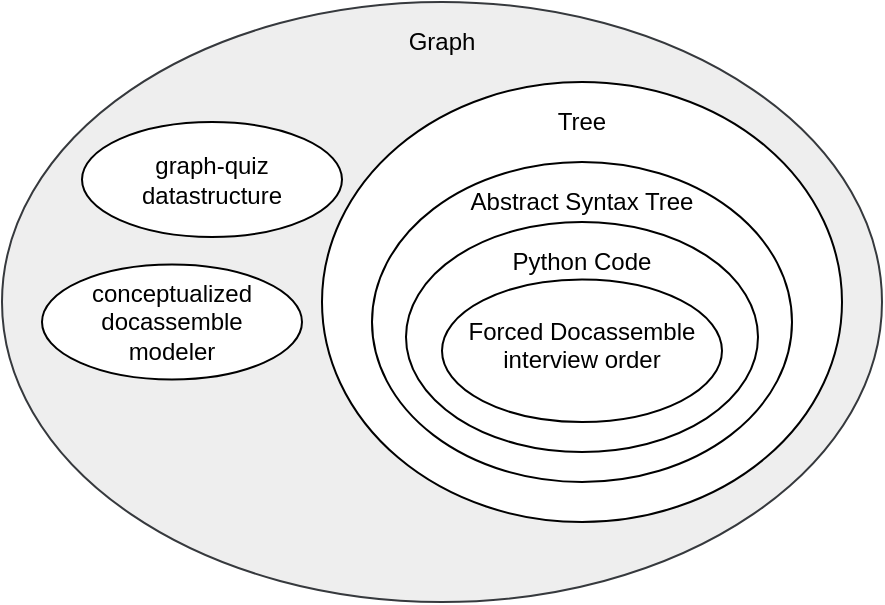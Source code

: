 <mxfile version="18.0.0" type="device"><diagram id="qWw1wsVMDYEay3MIvqTu" name="Page-1"><mxGraphModel dx="1422" dy="752" grid="1" gridSize="10" guides="1" tooltips="1" connect="1" arrows="1" fold="1" page="1" pageScale="1" pageWidth="827" pageHeight="1169" math="0" shadow="0"><root><mxCell id="0"/><mxCell id="1" parent="0"/><mxCell id="wUuw1n8gUzrkbKthEFjn-1" value="Graph" style="ellipse;whiteSpace=wrap;html=1;verticalAlign=top;spacingTop=6;fillColor=#eeeeee;strokeColor=#36393d;" vertex="1" parent="1"><mxGeometry x="80" y="60" width="440" height="300" as="geometry"/></mxCell><mxCell id="wUuw1n8gUzrkbKthEFjn-3" value="Tree" style="ellipse;whiteSpace=wrap;html=1;verticalAlign=top;spacingTop=6;" vertex="1" parent="1"><mxGeometry x="240" y="100" width="260" height="220" as="geometry"/></mxCell><mxCell id="x7q4-zIE3Q0Wp6HOvwWM-1" value="Abstract Syntax Tree" style="ellipse;whiteSpace=wrap;html=1;verticalAlign=top;spacingTop=6;" vertex="1" parent="1"><mxGeometry x="265" y="140" width="210" height="160" as="geometry"/></mxCell><mxCell id="x7q4-zIE3Q0Wp6HOvwWM-2" value="Python Code" style="ellipse;whiteSpace=wrap;html=1;verticalAlign=top;spacingTop=6;" vertex="1" parent="1"><mxGeometry x="282" y="170" width="176" height="115" as="geometry"/></mxCell><mxCell id="x7q4-zIE3Q0Wp6HOvwWM-3" value="&lt;div&gt;graph-quiz&lt;/div&gt;&lt;div&gt;datastructure&lt;br&gt;&lt;/div&gt;" style="ellipse;whiteSpace=wrap;html=1;verticalAlign=middle;spacingTop=0;" vertex="1" parent="1"><mxGeometry x="120" y="120" width="130" height="57.5" as="geometry"/></mxCell><mxCell id="x7q4-zIE3Q0Wp6HOvwWM-4" value="&lt;div&gt;conceptualized&lt;/div&gt;&lt;div&gt;docassemble &lt;br&gt;&lt;/div&gt;&lt;div&gt;modeler&lt;br&gt;&lt;/div&gt;" style="ellipse;whiteSpace=wrap;html=1;verticalAlign=middle;spacingTop=0;" vertex="1" parent="1"><mxGeometry x="100" y="191.25" width="130" height="57.5" as="geometry"/></mxCell><mxCell id="x7q4-zIE3Q0Wp6HOvwWM-5" value="&lt;div&gt;Forced Docassemble&lt;/div&gt;&lt;div&gt;interview order&lt;br&gt;&lt;/div&gt;" style="ellipse;whiteSpace=wrap;html=1;verticalAlign=top;spacingTop=12;" vertex="1" parent="1"><mxGeometry x="300" y="198.75" width="140" height="71.25" as="geometry"/></mxCell></root></mxGraphModel></diagram></mxfile>
